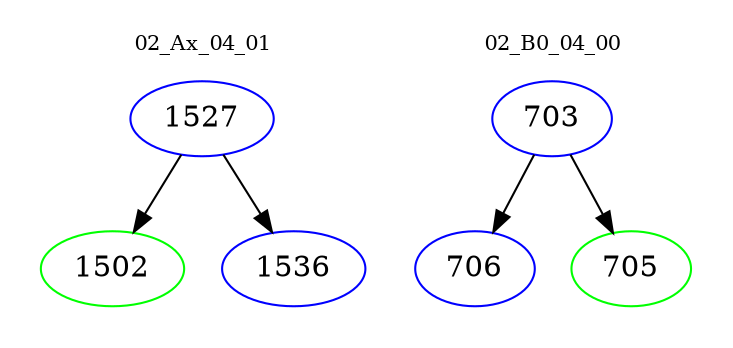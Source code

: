 digraph{
subgraph cluster_0 {
color = white
label = "02_Ax_04_01";
fontsize=10;
T0_1527 [label="1527", color="blue"]
T0_1527 -> T0_1502 [color="black"]
T0_1502 [label="1502", color="green"]
T0_1527 -> T0_1536 [color="black"]
T0_1536 [label="1536", color="blue"]
}
subgraph cluster_1 {
color = white
label = "02_B0_04_00";
fontsize=10;
T1_703 [label="703", color="blue"]
T1_703 -> T1_706 [color="black"]
T1_706 [label="706", color="blue"]
T1_703 -> T1_705 [color="black"]
T1_705 [label="705", color="green"]
}
}
